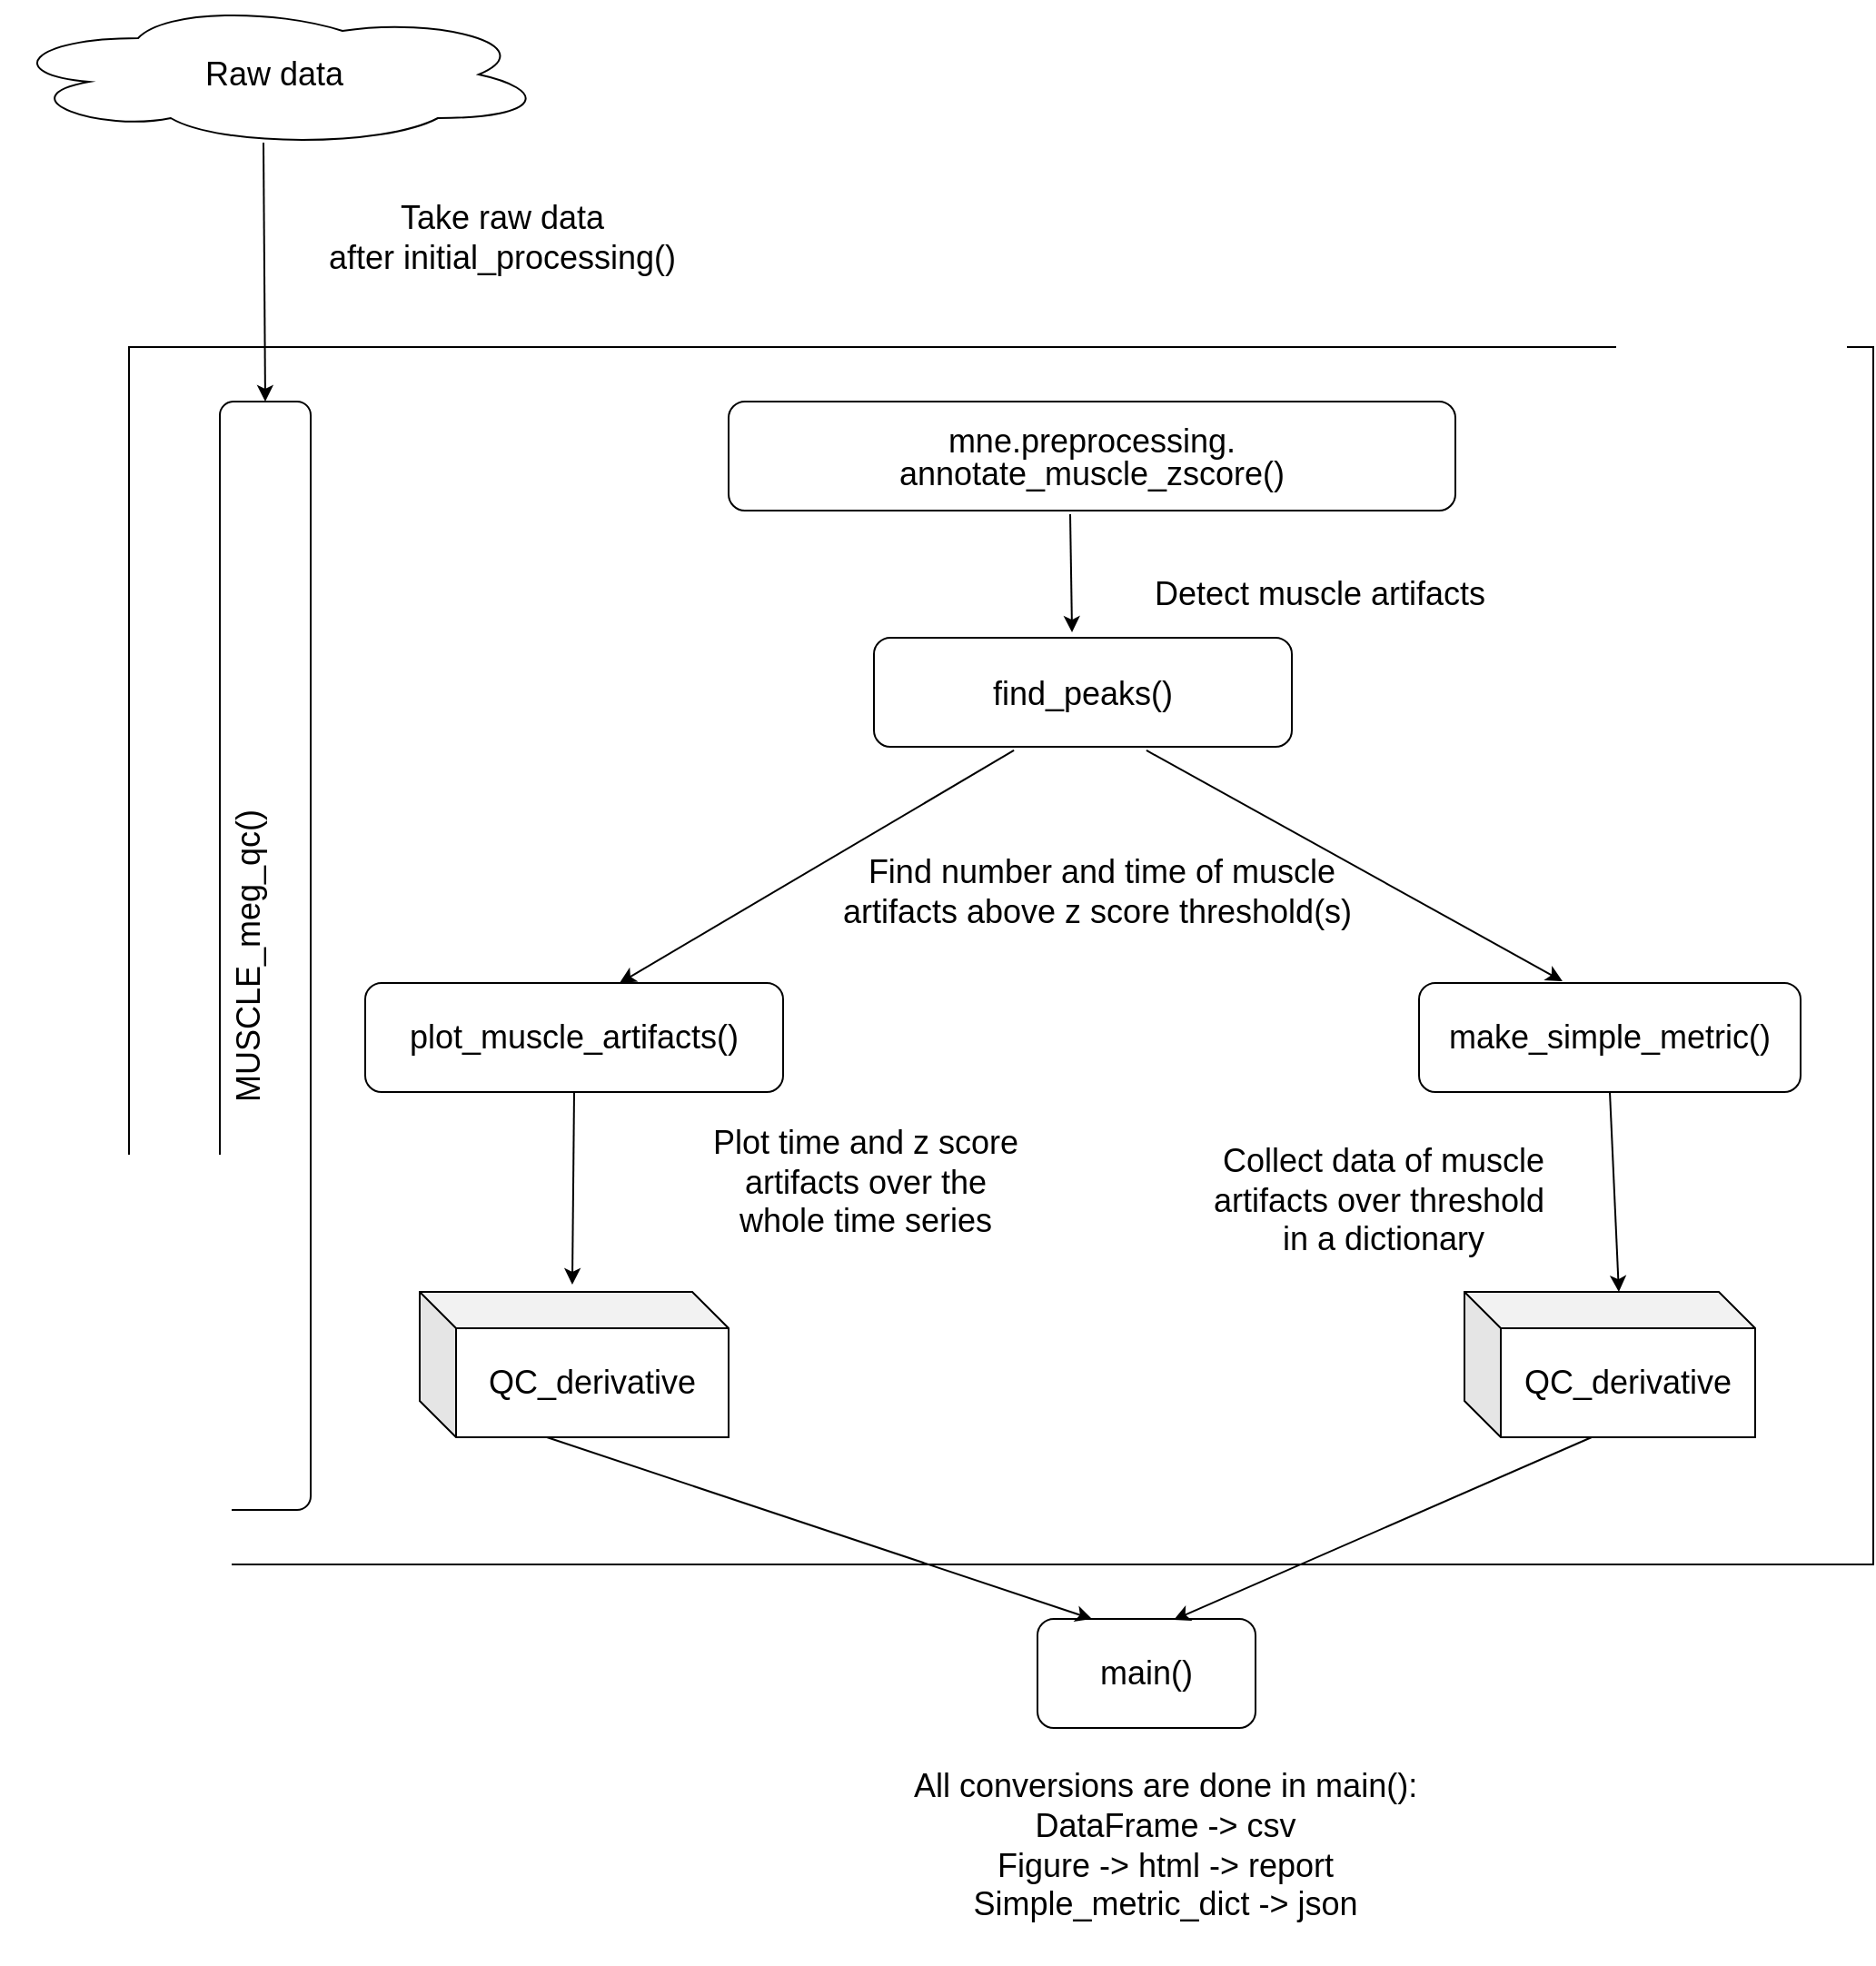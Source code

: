 <mxfile version="20.8.16" type="device"><diagram name="Page-1" id="dtkTwhtDY3SrjnRo8XkO"><mxGraphModel dx="2074" dy="1214" grid="1" gridSize="10" guides="1" tooltips="1" connect="1" arrows="1" fold="1" page="0" pageScale="1" pageWidth="827" pageHeight="1169" math="0" shadow="0"><root><mxCell id="0"/><mxCell id="1" parent="0"/><mxCell id="sGwThRCrz-cvGF_aeaam-2" value="" style="rounded=0;whiteSpace=wrap;html=1;" vertex="1" parent="1"><mxGeometry x="90" y="250" width="960" height="670" as="geometry"/></mxCell><mxCell id="6RqThpk2p5LJmknP2a9Y-1" value="Raw data" style="ellipse;shape=cloud;whiteSpace=wrap;html=1;fontFamily=Helvetica;fontSize=18;" parent="1" vertex="1"><mxGeometry x="20" y="60" width="300" height="80" as="geometry"/></mxCell><mxCell id="6RqThpk2p5LJmknP2a9Y-2" value="&lt;font style=&quot;font-size: 18px;&quot;&gt;Take raw data &lt;br style=&quot;font-size: 18px;&quot;&gt;after initial_processing()&lt;/font&gt;" style="text;html=1;align=center;verticalAlign=middle;resizable=0;points=[];autosize=1;strokeColor=none;fillColor=none;fontSize=18;fontFamily=Helvetica;" parent="1" vertex="1"><mxGeometry x="190" y="160" width="210" height="60" as="geometry"/></mxCell><mxCell id="6RqThpk2p5LJmknP2a9Y-3" value="&lt;div style=&quot;line-height: 18px; font-size: 18px;&quot;&gt;MUSCLE_meg_qc()&lt;/div&gt;" style="rounded=1;whiteSpace=wrap;html=1;verticalAlign=top;horizontal=0;fontSize=18;fontFamily=Helvetica;" parent="1" vertex="1"><mxGeometry x="140" y="280" width="50" height="610" as="geometry"/></mxCell><mxCell id="6RqThpk2p5LJmknP2a9Y-4" value="" style="endArrow=classic;html=1;rounded=0;exitX=0.48;exitY=0.969;exitDx=0;exitDy=0;exitPerimeter=0;entryX=0.5;entryY=0;entryDx=0;entryDy=0;fontSize=18;fontFamily=Helvetica;" parent="1" source="6RqThpk2p5LJmknP2a9Y-1" target="6RqThpk2p5LJmknP2a9Y-3" edge="1"><mxGeometry width="50" height="50" relative="1" as="geometry"><mxPoint x="410" y="600" as="sourcePoint"/><mxPoint x="160" y="300" as="targetPoint"/></mxGeometry></mxCell><mxCell id="6RqThpk2p5LJmknP2a9Y-5" value="&lt;div style=&quot;line-height: 18px; font-size: 18px;&quot;&gt;mne&lt;span style=&quot;background-color: initial; font-size: 18px;&quot;&gt;.&lt;/span&gt;&lt;span style=&quot;background-color: initial; font-size: 18px;&quot;&gt;preprocessing.&lt;/span&gt;&lt;/div&gt;&lt;div style=&quot;line-height: 18px; font-size: 18px;&quot;&gt;annotate_muscle_zscore()&lt;/div&gt;" style="rounded=1;whiteSpace=wrap;html=1;fontSize=18;fontFamily=Helvetica;fontColor=#000000;" parent="1" vertex="1"><mxGeometry x="420" y="280" width="400" height="60" as="geometry"/></mxCell><mxCell id="6RqThpk2p5LJmknP2a9Y-6" value="&lt;div style=&quot;line-height: 18px; font-size: 18px;&quot;&gt;find_peaks()&lt;/div&gt;" style="rounded=1;whiteSpace=wrap;html=1;fontSize=18;fontFamily=Helvetica;" parent="1" vertex="1"><mxGeometry x="500" y="410" width="230" height="60" as="geometry"/></mxCell><mxCell id="6RqThpk2p5LJmknP2a9Y-7" value="" style="endArrow=classic;html=1;rounded=0;exitX=0.47;exitY=1.033;exitDx=0;exitDy=0;exitPerimeter=0;entryX=0.474;entryY=-0.05;entryDx=0;entryDy=0;entryPerimeter=0;fontSize=18;fontFamily=Helvetica;" parent="1" source="6RqThpk2p5LJmknP2a9Y-5" target="6RqThpk2p5LJmknP2a9Y-6" edge="1"><mxGeometry width="50" height="50" relative="1" as="geometry"><mxPoint x="690" y="590" as="sourcePoint"/><mxPoint x="360" y="520" as="targetPoint"/></mxGeometry></mxCell><mxCell id="6RqThpk2p5LJmknP2a9Y-8" value="&lt;div style=&quot;line-height: 18px; font-size: 18px;&quot;&gt;Detect muscle artifacts&lt;/div&gt;" style="text;html=1;align=center;verticalAlign=middle;resizable=0;points=[];autosize=1;strokeColor=none;fillColor=none;fontSize=18;fontFamily=Helvetica;" parent="1" vertex="1"><mxGeometry x="610" y="370" width="270" height="30" as="geometry"/></mxCell><mxCell id="6RqThpk2p5LJmknP2a9Y-9" value="" style="endArrow=classic;html=1;rounded=0;exitX=0.335;exitY=1.033;exitDx=0;exitDy=0;exitPerimeter=0;fontSize=18;fontFamily=Helvetica;" parent="1" source="6RqThpk2p5LJmknP2a9Y-6" edge="1"><mxGeometry width="50" height="50" relative="1" as="geometry"><mxPoint x="780" y="610" as="sourcePoint"/><mxPoint x="360" y="600" as="targetPoint"/></mxGeometry></mxCell><mxCell id="6RqThpk2p5LJmknP2a9Y-10" value="Find number and time of muscle &lt;br&gt;artifacts above z score threshold(s)&amp;nbsp;" style="text;html=1;align=center;verticalAlign=middle;resizable=0;points=[];autosize=1;strokeColor=none;fillColor=none;fontSize=18;fontFamily=Helvetica;" parent="1" vertex="1"><mxGeometry x="470" y="520" width="310" height="60" as="geometry"/></mxCell><mxCell id="6RqThpk2p5LJmknP2a9Y-11" value="plot_muscle_artifacts()" style="rounded=1;whiteSpace=wrap;html=1;fontSize=18;fontFamily=Helvetica;" parent="1" vertex="1"><mxGeometry x="220" y="600" width="230" height="60" as="geometry"/></mxCell><mxCell id="6RqThpk2p5LJmknP2a9Y-12" value="" style="endArrow=classic;html=1;rounded=0;fontSize=18;fontFamily=Helvetica;exitX=0.5;exitY=1;exitDx=0;exitDy=0;entryX=0.494;entryY=-0.05;entryDx=0;entryDy=0;entryPerimeter=0;" parent="1" source="6RqThpk2p5LJmknP2a9Y-11" target="6RqThpk2p5LJmknP2a9Y-14" edge="1"><mxGeometry width="50" height="50" relative="1" as="geometry"><mxPoint x="339" y="670" as="sourcePoint"/><mxPoint x="339" y="760" as="targetPoint"/></mxGeometry></mxCell><mxCell id="6RqThpk2p5LJmknP2a9Y-13" value="Plot time and z score &lt;br&gt;artifacts over the &lt;br&gt;whole time series" style="text;html=1;align=center;verticalAlign=middle;resizable=0;points=[];autosize=1;strokeColor=none;fillColor=none;fontSize=18;fontFamily=Helvetica;" parent="1" vertex="1"><mxGeometry x="400" y="670" width="190" height="80" as="geometry"/></mxCell><mxCell id="6RqThpk2p5LJmknP2a9Y-14" value="QC_derivative" style="shape=cube;whiteSpace=wrap;html=1;boundedLbl=1;backgroundOutline=1;darkOpacity=0.05;darkOpacity2=0.1;fontSize=18;fontFamily=Helvetica;" parent="1" vertex="1"><mxGeometry x="250" y="770" width="170" height="80" as="geometry"/></mxCell><mxCell id="6RqThpk2p5LJmknP2a9Y-15" value="" style="endArrow=classic;html=1;rounded=0;exitX=0.652;exitY=1.033;exitDx=0;exitDy=0;exitPerimeter=0;entryX=0.376;entryY=-0.017;entryDx=0;entryDy=0;entryPerimeter=0;fontSize=18;fontFamily=Helvetica;" parent="1" source="6RqThpk2p5LJmknP2a9Y-6" target="6RqThpk2p5LJmknP2a9Y-16" edge="1"><mxGeometry width="50" height="50" relative="1" as="geometry"><mxPoint x="780" y="590" as="sourcePoint"/><mxPoint x="830" y="540" as="targetPoint"/></mxGeometry></mxCell><mxCell id="6RqThpk2p5LJmknP2a9Y-20" value="main()" style="rounded=1;whiteSpace=wrap;html=1;fontSize=18;fontFamily=Helvetica;" parent="1" vertex="1"><mxGeometry x="590" y="950" width="120" height="60" as="geometry"/></mxCell><mxCell id="6RqThpk2p5LJmknP2a9Y-21" value="" style="endArrow=classic;html=1;rounded=0;exitX=0;exitY=0;exitDx=70;exitDy=80;exitPerimeter=0;entryX=0.25;entryY=0;entryDx=0;entryDy=0;fontSize=18;fontFamily=Helvetica;" parent="1" source="6RqThpk2p5LJmknP2a9Y-14" target="6RqThpk2p5LJmknP2a9Y-20" edge="1"><mxGeometry width="50" height="50" relative="1" as="geometry"><mxPoint x="670" y="610" as="sourcePoint"/><mxPoint x="720" y="560" as="targetPoint"/></mxGeometry></mxCell><mxCell id="6RqThpk2p5LJmknP2a9Y-22" value="" style="endArrow=classic;html=1;rounded=0;exitX=0;exitY=0;exitDx=70;exitDy=80;exitPerimeter=0;entryX=0.625;entryY=0.008;entryDx=0;entryDy=0;entryPerimeter=0;fontSize=18;fontFamily=Helvetica;" parent="1" source="6RqThpk2p5LJmknP2a9Y-19" target="6RqThpk2p5LJmknP2a9Y-20" edge="1"><mxGeometry width="50" height="50" relative="1" as="geometry"><mxPoint x="380" y="850" as="sourcePoint"/><mxPoint x="670" y="990" as="targetPoint"/></mxGeometry></mxCell><mxCell id="6RqThpk2p5LJmknP2a9Y-24" value="&lt;p style=&quot;font-size: 18px;&quot;&gt;All conversions are done in main():&lt;br&gt;DataFrame -&amp;gt; csv&lt;br&gt;Figure -&amp;gt; html -&amp;gt; report&lt;br&gt;Simple_metric_dict -&amp;gt; json&lt;/p&gt;" style="text;html=1;align=center;verticalAlign=middle;resizable=0;points=[];autosize=1;strokeColor=none;fillColor=none;fontSize=18;fontFamily=Helvetica;spacing=1;" parent="1" vertex="1"><mxGeometry x="510" y="1010" width="300" height="130" as="geometry"/></mxCell><mxCell id="6RqThpk2p5LJmknP2a9Y-16" value="make_simple_metric()" style="rounded=1;whiteSpace=wrap;html=1;fontSize=18;fontFamily=Helvetica;" parent="1" vertex="1"><mxGeometry x="800" y="600" width="210" height="60" as="geometry"/></mxCell><mxCell id="6RqThpk2p5LJmknP2a9Y-17" value="" style="endArrow=classic;html=1;rounded=0;exitX=0.5;exitY=1;exitDx=0;exitDy=0;fontSize=18;fontFamily=Helvetica;entryX=0.531;entryY=0;entryDx=0;entryDy=0;entryPerimeter=0;" parent="1" source="6RqThpk2p5LJmknP2a9Y-16" target="6RqThpk2p5LJmknP2a9Y-19" edge="1"><mxGeometry width="50" height="50" relative="1" as="geometry"><mxPoint x="760" y="600" as="sourcePoint"/><mxPoint x="925" y="770" as="targetPoint"/></mxGeometry></mxCell><mxCell id="6RqThpk2p5LJmknP2a9Y-19" value="QC_derivative" style="shape=cube;whiteSpace=wrap;html=1;boundedLbl=1;backgroundOutline=1;darkOpacity=0.05;darkOpacity2=0.1;fontSize=18;fontFamily=Helvetica;" parent="1" vertex="1"><mxGeometry x="825" y="770" width="160" height="80" as="geometry"/></mxCell><mxCell id="6RqThpk2p5LJmknP2a9Y-18" value="Collect data of muscle &lt;br&gt;artifacts over threshold&amp;nbsp;&lt;br&gt;in a dictionary" style="text;html=1;align=center;verticalAlign=middle;resizable=0;points=[];autosize=1;strokeColor=none;fillColor=none;fontSize=18;fontFamily=Helvetica;" parent="1" vertex="1"><mxGeometry x="675" y="680" width="210" height="80" as="geometry"/></mxCell></root></mxGraphModel></diagram></mxfile>